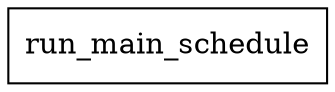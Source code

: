 digraph "" {
	"compound"="true";
	"splines"="spline";
	"rankdir"="LR";
	"bgcolor"="white";
	"fontname"="Helvetica";
	edge ["penwidth"="2"];
	node ["shape"="box", "style"="filled", "fillcolor"="white", "color"="black"];
	"node_System(0)" ["label"="run_main_schedule", "tooltip"="bevy_app::app::App::add_simple_outer_schedule::run_main_schedule"]
}
